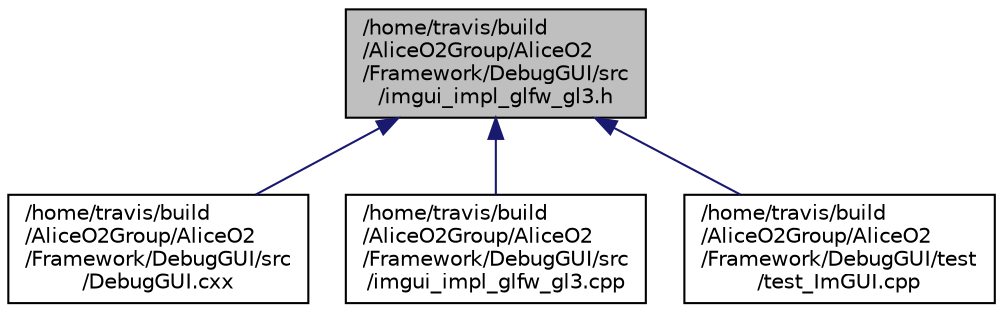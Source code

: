 digraph "/home/travis/build/AliceO2Group/AliceO2/Framework/DebugGUI/src/imgui_impl_glfw_gl3.h"
{
 // INTERACTIVE_SVG=YES
  bgcolor="transparent";
  edge [fontname="Helvetica",fontsize="10",labelfontname="Helvetica",labelfontsize="10"];
  node [fontname="Helvetica",fontsize="10",shape=record];
  Node1 [label="/home/travis/build\l/AliceO2Group/AliceO2\l/Framework/DebugGUI/src\l/imgui_impl_glfw_gl3.h",height=0.2,width=0.4,color="black", fillcolor="grey75", style="filled" fontcolor="black"];
  Node1 -> Node2 [dir="back",color="midnightblue",fontsize="10",style="solid",fontname="Helvetica"];
  Node2 [label="/home/travis/build\l/AliceO2Group/AliceO2\l/Framework/DebugGUI/src\l/DebugGUI.cxx",height=0.2,width=0.4,color="black",URL="$dc/d32/DebugGUI_8cxx.html"];
  Node1 -> Node3 [dir="back",color="midnightblue",fontsize="10",style="solid",fontname="Helvetica"];
  Node3 [label="/home/travis/build\l/AliceO2Group/AliceO2\l/Framework/DebugGUI/src\l/imgui_impl_glfw_gl3.cpp",height=0.2,width=0.4,color="black",URL="$d3/d94/imgui__impl__glfw__gl3_8cpp.html"];
  Node1 -> Node4 [dir="back",color="midnightblue",fontsize="10",style="solid",fontname="Helvetica"];
  Node4 [label="/home/travis/build\l/AliceO2Group/AliceO2\l/Framework/DebugGUI/test\l/test_ImGUI.cpp",height=0.2,width=0.4,color="black",URL="$d2/d69/test__ImGUI_8cpp.html"];
}
